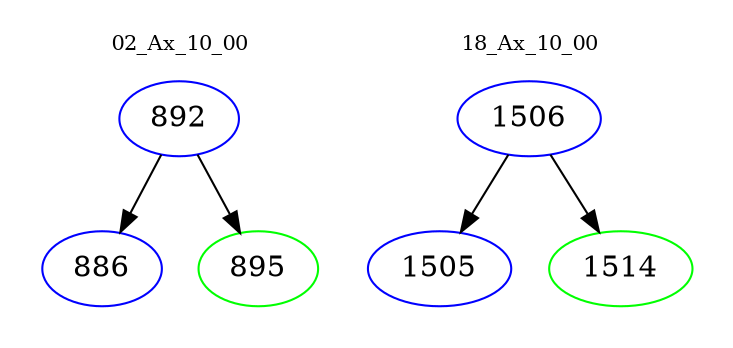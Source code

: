digraph{
subgraph cluster_0 {
color = white
label = "02_Ax_10_00";
fontsize=10;
T0_892 [label="892", color="blue"]
T0_892 -> T0_886 [color="black"]
T0_886 [label="886", color="blue"]
T0_892 -> T0_895 [color="black"]
T0_895 [label="895", color="green"]
}
subgraph cluster_1 {
color = white
label = "18_Ax_10_00";
fontsize=10;
T1_1506 [label="1506", color="blue"]
T1_1506 -> T1_1505 [color="black"]
T1_1505 [label="1505", color="blue"]
T1_1506 -> T1_1514 [color="black"]
T1_1514 [label="1514", color="green"]
}
}
